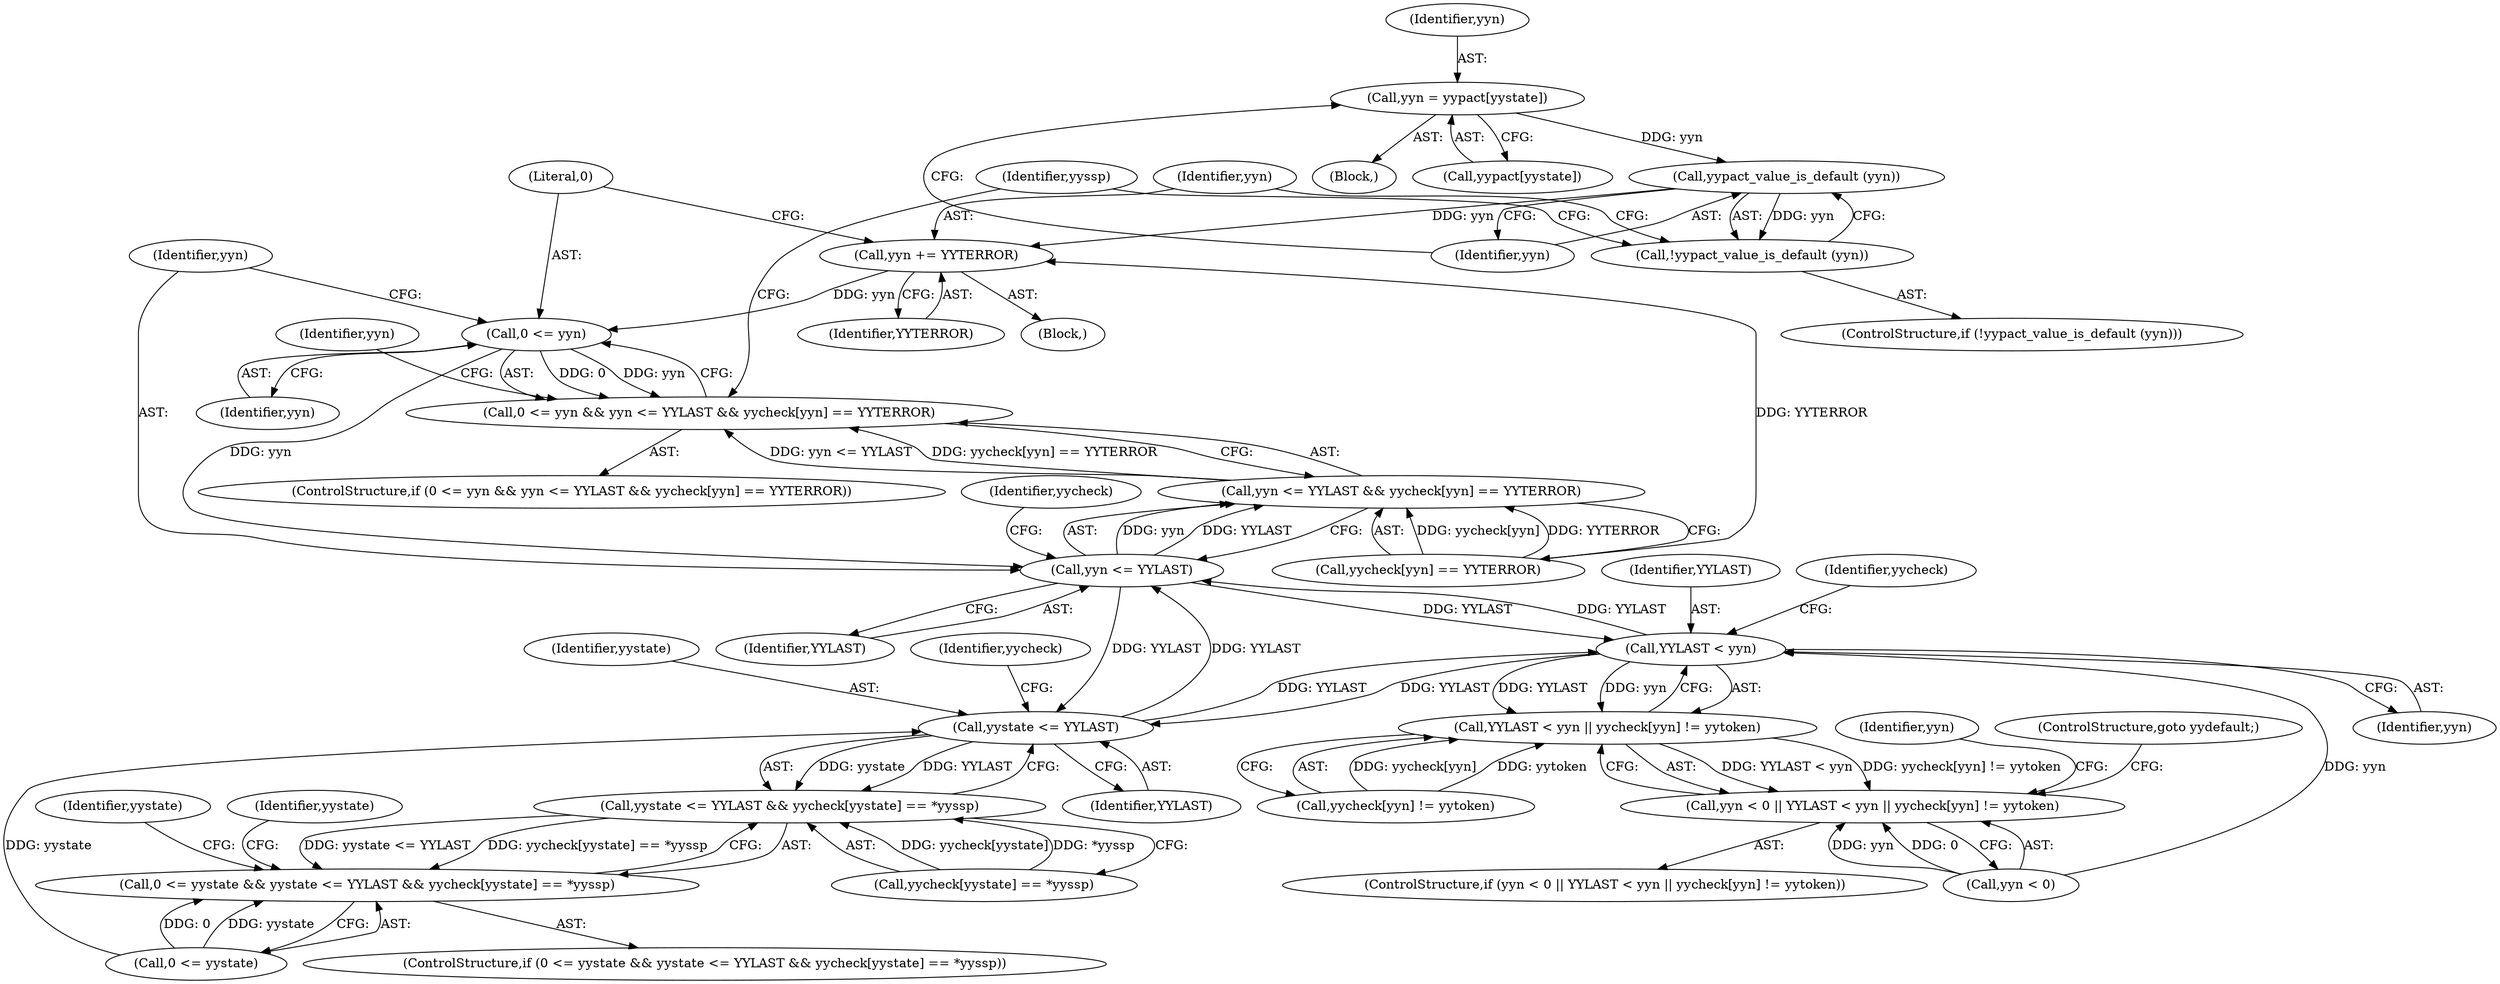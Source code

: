 digraph "0_yara_10e8bd3071677dd1fa76beeef4bc2fc427cea5e7_0@array" {
"1001480" [label="(Call,yyn = yypact[yystate])"];
"1001487" [label="(Call,yypact_value_is_default (yyn))"];
"1001486" [label="(Call,!yypact_value_is_default (yyn))"];
"1001490" [label="(Call,yyn += YYTERROR)"];
"1001495" [label="(Call,0 <= yyn)"];
"1001494" [label="(Call,0 <= yyn && yyn <= YYLAST && yycheck[yyn] == YYTERROR)"];
"1001499" [label="(Call,yyn <= YYLAST)"];
"1000425" [label="(Call,YYLAST < yyn)"];
"1000424" [label="(Call,YYLAST < yyn || yycheck[yyn] != yytoken)"];
"1000420" [label="(Call,yyn < 0 || YYLAST < yyn || yycheck[yyn] != yytoken)"];
"1001385" [label="(Call,yystate <= YYLAST)"];
"1001384" [label="(Call,yystate <= YYLAST && yycheck[yystate] == *yyssp)"];
"1001380" [label="(Call,0 <= yystate && yystate <= YYLAST && yycheck[yystate] == *yyssp)"];
"1001498" [label="(Call,yyn <= YYLAST && yycheck[yyn] == YYTERROR)"];
"1001488" [label="(Identifier,yyn)"];
"1001388" [label="(Call,yycheck[yystate] == *yyssp)"];
"1001479" [label="(Block,)"];
"1001492" [label="(Identifier,YYTERROR)"];
"1001495" [label="(Call,0 <= yyn)"];
"1001493" [label="(ControlStructure,if (0 <= yyn && yyn <= YYLAST && yycheck[yyn] == YYTERROR))"];
"1000435" [label="(Identifier,yyn)"];
"1000427" [label="(Identifier,yyn)"];
"1001481" [label="(Identifier,yyn)"];
"1001380" [label="(Call,0 <= yystate && yystate <= YYLAST && yycheck[yystate] == *yyssp)"];
"1001482" [label="(Call,yypact[yystate])"];
"1001381" [label="(Call,0 <= yystate)"];
"1001496" [label="(Literal,0)"];
"1001494" [label="(Call,0 <= yyn && yyn <= YYLAST && yycheck[yyn] == YYTERROR)"];
"1001489" [label="(Block,)"];
"1001401" [label="(Identifier,yystate)"];
"1000424" [label="(Call,YYLAST < yyn || yycheck[yyn] != yytoken)"];
"1000419" [label="(ControlStructure,if (yyn < 0 || YYLAST < yyn || yycheck[yyn] != yytoken))"];
"1001480" [label="(Call,yyn = yypact[yystate])"];
"1001509" [label="(Identifier,yyn)"];
"1001386" [label="(Identifier,yystate)"];
"1000425" [label="(Call,YYLAST < yyn)"];
"1001385" [label="(Call,yystate <= YYLAST)"];
"1001501" [label="(Identifier,YYLAST)"];
"1001387" [label="(Identifier,YYLAST)"];
"1001490" [label="(Call,yyn += YYTERROR)"];
"1001379" [label="(ControlStructure,if (0 <= yystate && yystate <= YYLAST && yycheck[yystate] == *yyssp))"];
"1000433" [label="(ControlStructure,goto yydefault;)"];
"1001498" [label="(Call,yyn <= YYLAST && yycheck[yyn] == YYTERROR)"];
"1001384" [label="(Call,yystate <= YYLAST && yycheck[yystate] == *yyssp)"];
"1001497" [label="(Identifier,yyn)"];
"1001390" [label="(Identifier,yycheck)"];
"1001485" [label="(ControlStructure,if (!yypact_value_is_default (yyn)))"];
"1000420" [label="(Call,yyn < 0 || YYLAST < yyn || yycheck[yyn] != yytoken)"];
"1001502" [label="(Call,yycheck[yyn] == YYTERROR)"];
"1000426" [label="(Identifier,YYLAST)"];
"1001395" [label="(Identifier,yystate)"];
"1000421" [label="(Call,yyn < 0)"];
"1001520" [label="(Identifier,yyssp)"];
"1001491" [label="(Identifier,yyn)"];
"1001500" [label="(Identifier,yyn)"];
"1001504" [label="(Identifier,yycheck)"];
"1001486" [label="(Call,!yypact_value_is_default (yyn))"];
"1001499" [label="(Call,yyn <= YYLAST)"];
"1000428" [label="(Call,yycheck[yyn] != yytoken)"];
"1000430" [label="(Identifier,yycheck)"];
"1001487" [label="(Call,yypact_value_is_default (yyn))"];
"1001480" -> "1001479"  [label="AST: "];
"1001480" -> "1001482"  [label="CFG: "];
"1001481" -> "1001480"  [label="AST: "];
"1001482" -> "1001480"  [label="AST: "];
"1001488" -> "1001480"  [label="CFG: "];
"1001480" -> "1001487"  [label="DDG: yyn"];
"1001487" -> "1001486"  [label="AST: "];
"1001487" -> "1001488"  [label="CFG: "];
"1001488" -> "1001487"  [label="AST: "];
"1001486" -> "1001487"  [label="CFG: "];
"1001487" -> "1001486"  [label="DDG: yyn"];
"1001487" -> "1001490"  [label="DDG: yyn"];
"1001486" -> "1001485"  [label="AST: "];
"1001491" -> "1001486"  [label="CFG: "];
"1001520" -> "1001486"  [label="CFG: "];
"1001490" -> "1001489"  [label="AST: "];
"1001490" -> "1001492"  [label="CFG: "];
"1001491" -> "1001490"  [label="AST: "];
"1001492" -> "1001490"  [label="AST: "];
"1001496" -> "1001490"  [label="CFG: "];
"1001502" -> "1001490"  [label="DDG: YYTERROR"];
"1001490" -> "1001495"  [label="DDG: yyn"];
"1001495" -> "1001494"  [label="AST: "];
"1001495" -> "1001497"  [label="CFG: "];
"1001496" -> "1001495"  [label="AST: "];
"1001497" -> "1001495"  [label="AST: "];
"1001500" -> "1001495"  [label="CFG: "];
"1001494" -> "1001495"  [label="CFG: "];
"1001495" -> "1001494"  [label="DDG: 0"];
"1001495" -> "1001494"  [label="DDG: yyn"];
"1001495" -> "1001499"  [label="DDG: yyn"];
"1001494" -> "1001493"  [label="AST: "];
"1001494" -> "1001498"  [label="CFG: "];
"1001498" -> "1001494"  [label="AST: "];
"1001509" -> "1001494"  [label="CFG: "];
"1001520" -> "1001494"  [label="CFG: "];
"1001498" -> "1001494"  [label="DDG: yyn <= YYLAST"];
"1001498" -> "1001494"  [label="DDG: yycheck[yyn] == YYTERROR"];
"1001499" -> "1001498"  [label="AST: "];
"1001499" -> "1001501"  [label="CFG: "];
"1001500" -> "1001499"  [label="AST: "];
"1001501" -> "1001499"  [label="AST: "];
"1001504" -> "1001499"  [label="CFG: "];
"1001498" -> "1001499"  [label="CFG: "];
"1001499" -> "1000425"  [label="DDG: YYLAST"];
"1001499" -> "1001385"  [label="DDG: YYLAST"];
"1001499" -> "1001498"  [label="DDG: yyn"];
"1001499" -> "1001498"  [label="DDG: YYLAST"];
"1001385" -> "1001499"  [label="DDG: YYLAST"];
"1000425" -> "1001499"  [label="DDG: YYLAST"];
"1000425" -> "1000424"  [label="AST: "];
"1000425" -> "1000427"  [label="CFG: "];
"1000426" -> "1000425"  [label="AST: "];
"1000427" -> "1000425"  [label="AST: "];
"1000430" -> "1000425"  [label="CFG: "];
"1000424" -> "1000425"  [label="CFG: "];
"1000425" -> "1000424"  [label="DDG: YYLAST"];
"1000425" -> "1000424"  [label="DDG: yyn"];
"1001385" -> "1000425"  [label="DDG: YYLAST"];
"1000421" -> "1000425"  [label="DDG: yyn"];
"1000425" -> "1001385"  [label="DDG: YYLAST"];
"1000424" -> "1000420"  [label="AST: "];
"1000424" -> "1000428"  [label="CFG: "];
"1000428" -> "1000424"  [label="AST: "];
"1000420" -> "1000424"  [label="CFG: "];
"1000424" -> "1000420"  [label="DDG: YYLAST < yyn"];
"1000424" -> "1000420"  [label="DDG: yycheck[yyn] != yytoken"];
"1000428" -> "1000424"  [label="DDG: yycheck[yyn]"];
"1000428" -> "1000424"  [label="DDG: yytoken"];
"1000420" -> "1000419"  [label="AST: "];
"1000420" -> "1000421"  [label="CFG: "];
"1000421" -> "1000420"  [label="AST: "];
"1000433" -> "1000420"  [label="CFG: "];
"1000435" -> "1000420"  [label="CFG: "];
"1000421" -> "1000420"  [label="DDG: yyn"];
"1000421" -> "1000420"  [label="DDG: 0"];
"1001385" -> "1001384"  [label="AST: "];
"1001385" -> "1001387"  [label="CFG: "];
"1001386" -> "1001385"  [label="AST: "];
"1001387" -> "1001385"  [label="AST: "];
"1001390" -> "1001385"  [label="CFG: "];
"1001384" -> "1001385"  [label="CFG: "];
"1001385" -> "1001384"  [label="DDG: yystate"];
"1001385" -> "1001384"  [label="DDG: YYLAST"];
"1001381" -> "1001385"  [label="DDG: yystate"];
"1001384" -> "1001380"  [label="AST: "];
"1001384" -> "1001388"  [label="CFG: "];
"1001388" -> "1001384"  [label="AST: "];
"1001380" -> "1001384"  [label="CFG: "];
"1001384" -> "1001380"  [label="DDG: yystate <= YYLAST"];
"1001384" -> "1001380"  [label="DDG: yycheck[yystate] == *yyssp"];
"1001388" -> "1001384"  [label="DDG: yycheck[yystate]"];
"1001388" -> "1001384"  [label="DDG: *yyssp"];
"1001380" -> "1001379"  [label="AST: "];
"1001380" -> "1001381"  [label="CFG: "];
"1001381" -> "1001380"  [label="AST: "];
"1001395" -> "1001380"  [label="CFG: "];
"1001401" -> "1001380"  [label="CFG: "];
"1001381" -> "1001380"  [label="DDG: 0"];
"1001381" -> "1001380"  [label="DDG: yystate"];
"1001498" -> "1001502"  [label="CFG: "];
"1001502" -> "1001498"  [label="AST: "];
"1001502" -> "1001498"  [label="DDG: yycheck[yyn]"];
"1001502" -> "1001498"  [label="DDG: YYTERROR"];
}
